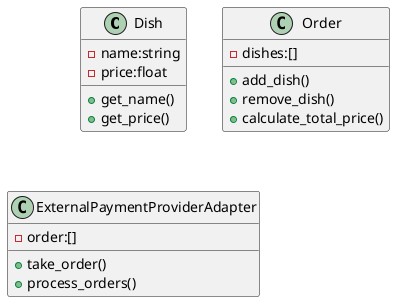 @startuml
'https://plantuml.com/class-diagram

class Dish{
-name:string
-price:float
+get_name()
+get_price()
}

class Order{
-dishes:[]
+add_dish()
+remove_dish()
+calculate_total_price()
}

class ExternalPaymentProviderAdapter{
-order:[]
+take_order()
+process_orders()
}


@enduml